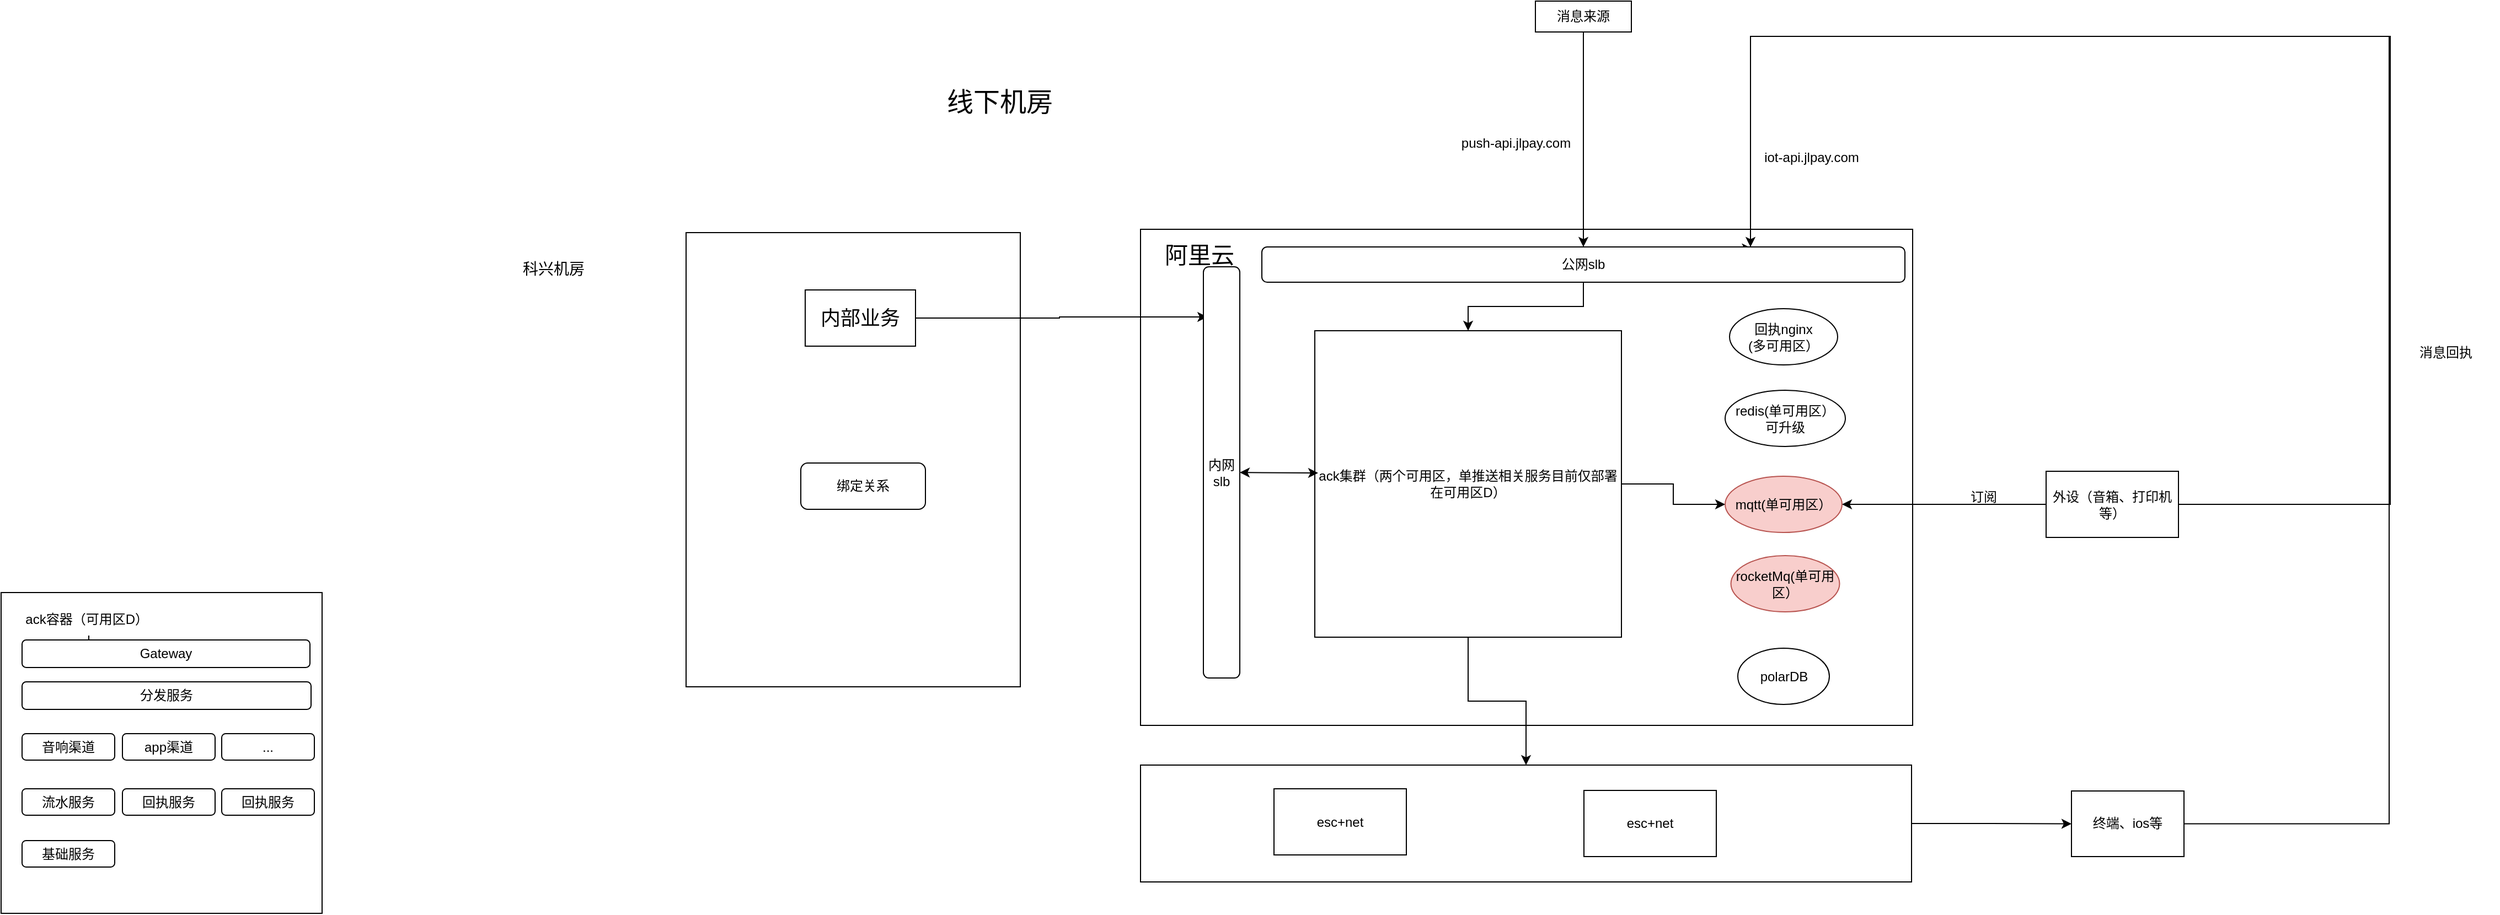 <mxfile version="21.0.2" type="github">
  <diagram name="第 1 页" id="MCr-TpRp9YQij4r24jKr">
    <mxGraphModel dx="4123" dy="975" grid="0" gridSize="10" guides="1" tooltips="1" connect="1" arrows="1" fold="1" page="1" pageScale="1" pageWidth="2339" pageHeight="3300" math="0" shadow="0">
      <root>
        <mxCell id="0" />
        <mxCell id="1" parent="0" />
        <mxCell id="zfmJjST6kK-W_wdBdOCa-31" value="" style="rounded=0;whiteSpace=wrap;html=1;fillColor=none;" vertex="1" parent="1">
          <mxGeometry x="-346" y="245" width="303" height="412" as="geometry" />
        </mxCell>
        <mxCell id="wj7ze2FspyCpMLqPtbik-46" value="" style="rounded=0;whiteSpace=wrap;html=1;fillStyle=auto;gradientColor=default;fillColor=none;" parent="1" vertex="1">
          <mxGeometry x="66" y="242" width="700" height="450" as="geometry" />
        </mxCell>
        <mxCell id="wj7ze2FspyCpMLqPtbik-3" value="" style="whiteSpace=wrap;html=1;aspect=fixed;" parent="1" vertex="1">
          <mxGeometry x="-967" y="571.5" width="291" height="291" as="geometry" />
        </mxCell>
        <mxCell id="wj7ze2FspyCpMLqPtbik-30" value="" style="edgeStyle=orthogonalEdgeStyle;rounded=0;orthogonalLoop=1;jettySize=auto;html=1;" parent="1" source="wj7ze2FspyCpMLqPtbik-4" target="wj7ze2FspyCpMLqPtbik-5" edge="1">
          <mxGeometry relative="1" as="geometry" />
        </mxCell>
        <mxCell id="wj7ze2FspyCpMLqPtbik-4" value="ack容器（可用区D）&amp;nbsp;" style="text;html=1;strokeColor=none;fillColor=none;align=center;verticalAlign=middle;whiteSpace=wrap;rounded=0;" parent="1" vertex="1">
          <mxGeometry x="-967" y="580.5" width="159" height="30" as="geometry" />
        </mxCell>
        <mxCell id="wj7ze2FspyCpMLqPtbik-5" value="Gateway" style="rounded=1;whiteSpace=wrap;html=1;" parent="1" vertex="1">
          <mxGeometry x="-948" y="614.5" width="261" height="25" as="geometry" />
        </mxCell>
        <mxCell id="wj7ze2FspyCpMLqPtbik-6" value="分发服务" style="rounded=1;whiteSpace=wrap;html=1;" parent="1" vertex="1">
          <mxGeometry x="-948" y="652.5" width="262" height="25" as="geometry" />
        </mxCell>
        <mxCell id="wj7ze2FspyCpMLqPtbik-7" value="音响渠道" style="rounded=1;whiteSpace=wrap;html=1;" parent="1" vertex="1">
          <mxGeometry x="-948" y="699.5" width="84" height="24" as="geometry" />
        </mxCell>
        <mxCell id="wj7ze2FspyCpMLqPtbik-8" value="app渠道" style="rounded=1;whiteSpace=wrap;html=1;" parent="1" vertex="1">
          <mxGeometry x="-857" y="699.5" width="84" height="24" as="geometry" />
        </mxCell>
        <mxCell id="wj7ze2FspyCpMLqPtbik-11" value="..." style="rounded=1;whiteSpace=wrap;html=1;" parent="1" vertex="1">
          <mxGeometry x="-767" y="699.5" width="84" height="24" as="geometry" />
        </mxCell>
        <mxCell id="wj7ze2FspyCpMLqPtbik-15" value="流水服务" style="rounded=1;whiteSpace=wrap;html=1;" parent="1" vertex="1">
          <mxGeometry x="-948" y="749.5" width="84" height="24" as="geometry" />
        </mxCell>
        <mxCell id="wj7ze2FspyCpMLqPtbik-16" value="回执服务" style="rounded=1;whiteSpace=wrap;html=1;" parent="1" vertex="1">
          <mxGeometry x="-857" y="749.5" width="84" height="24" as="geometry" />
        </mxCell>
        <mxCell id="wj7ze2FspyCpMLqPtbik-17" value="回执服务" style="rounded=1;whiteSpace=wrap;html=1;" parent="1" vertex="1">
          <mxGeometry x="-767" y="749.5" width="84" height="24" as="geometry" />
        </mxCell>
        <mxCell id="wj7ze2FspyCpMLqPtbik-18" value="基础服务" style="rounded=1;whiteSpace=wrap;html=1;" parent="1" vertex="1">
          <mxGeometry x="-948" y="796.5" width="84" height="24" as="geometry" />
        </mxCell>
        <mxCell id="wj7ze2FspyCpMLqPtbik-48" value="线下机房" style="text;html=1;align=center;verticalAlign=middle;resizable=0;points=[];autosize=1;strokeColor=none;fillColor=none;fontSize=24;" parent="1" vertex="1">
          <mxGeometry x="-119" y="106" width="114" height="41" as="geometry" />
        </mxCell>
        <mxCell id="wj7ze2FspyCpMLqPtbik-49" value="&lt;font style=&quot;font-size: 21px;&quot;&gt;阿里云&lt;/font&gt;" style="text;html=1;align=center;verticalAlign=middle;resizable=0;points=[];autosize=1;strokeColor=none;fillColor=none;fontSize=25;" parent="1" vertex="1">
          <mxGeometry x="78" y="242" width="81" height="42" as="geometry" />
        </mxCell>
        <mxCell id="wj7ze2FspyCpMLqPtbik-59" style="edgeStyle=orthogonalEdgeStyle;rounded=0;orthogonalLoop=1;jettySize=auto;html=1;exitX=0.5;exitY=1;exitDx=0;exitDy=0;" parent="1" edge="1">
          <mxGeometry relative="1" as="geometry">
            <mxPoint x="1289" y="652" as="sourcePoint" />
            <mxPoint x="1289" y="652" as="targetPoint" />
          </mxGeometry>
        </mxCell>
        <mxCell id="wj7ze2FspyCpMLqPtbik-63" value="polarDB" style="ellipse;whiteSpace=wrap;html=1;" parent="1" vertex="1">
          <mxGeometry x="607.5" y="622" width="83" height="51" as="geometry" />
        </mxCell>
        <mxCell id="wj7ze2FspyCpMLqPtbik-64" value="redis(单可用区）&lt;br&gt;可升级" style="ellipse;whiteSpace=wrap;html=1;" parent="1" vertex="1">
          <mxGeometry x="596" y="388" width="109" height="51" as="geometry" />
        </mxCell>
        <mxCell id="wj7ze2FspyCpMLqPtbik-72" value="绑定关系" style="rounded=1;whiteSpace=wrap;html=1;" parent="1" vertex="1">
          <mxGeometry x="-242" y="454" width="113" height="42" as="geometry" />
        </mxCell>
        <mxCell id="wj7ze2FspyCpMLqPtbik-74" value="rocketMq(单可用区）" style="ellipse;whiteSpace=wrap;html=1;fillColor=#f8cecc;strokeColor=#b85450;" parent="1" vertex="1">
          <mxGeometry x="601.25" y="538" width="98.5" height="51" as="geometry" />
        </mxCell>
        <mxCell id="wj7ze2FspyCpMLqPtbik-75" style="edgeStyle=orthogonalEdgeStyle;rounded=0;orthogonalLoop=1;jettySize=auto;html=1;exitX=0.5;exitY=1;exitDx=0;exitDy=0;" parent="1" edge="1">
          <mxGeometry relative="1" as="geometry">
            <mxPoint x="1289" y="652" as="sourcePoint" />
            <mxPoint x="1289" y="652" as="targetPoint" />
          </mxGeometry>
        </mxCell>
        <mxCell id="wj7ze2FspyCpMLqPtbik-88" value="mqtt(单可用区）" style="ellipse;whiteSpace=wrap;html=1;fillColor=#f8cecc;strokeColor=#b85450;" parent="1" vertex="1">
          <mxGeometry x="596" y="466" width="106" height="51" as="geometry" />
        </mxCell>
        <mxCell id="wj7ze2FspyCpMLqPtbik-89" value="回执nginx&lt;br&gt;(多可用区）" style="ellipse;whiteSpace=wrap;html=1;" parent="1" vertex="1">
          <mxGeometry x="600" y="314" width="98" height="51" as="geometry" />
        </mxCell>
        <mxCell id="zfmJjST6kK-W_wdBdOCa-30" style="edgeStyle=orthogonalEdgeStyle;rounded=0;orthogonalLoop=1;jettySize=auto;html=1;entryX=0.109;entryY=0.122;entryDx=0;entryDy=0;entryPerimeter=0;" edge="1" parent="1" source="wj7ze2FspyCpMLqPtbik-71" target="zfmJjST6kK-W_wdBdOCa-6">
          <mxGeometry relative="1" as="geometry" />
        </mxCell>
        <mxCell id="wj7ze2FspyCpMLqPtbik-71" value="&lt;span style=&quot;font-size: 18px;&quot;&gt;内部业务&lt;/span&gt;" style="rounded=0;whiteSpace=wrap;html=1;" parent="1" vertex="1">
          <mxGeometry x="-238" y="297" width="100" height="51" as="geometry" />
        </mxCell>
        <mxCell id="zfmJjST6kK-W_wdBdOCa-25" style="edgeStyle=orthogonalEdgeStyle;rounded=0;orthogonalLoop=1;jettySize=auto;html=1;entryX=0.762;entryY=0.044;entryDx=0;entryDy=0;entryPerimeter=0;" edge="1" parent="1" source="wj7ze2FspyCpMLqPtbik-105" target="zfmJjST6kK-W_wdBdOCa-2">
          <mxGeometry relative="1" as="geometry">
            <Array as="points">
              <mxPoint x="1199" y="492" />
              <mxPoint x="1199" y="67" />
              <mxPoint x="619" y="67" />
              <mxPoint x="619" y="259" />
            </Array>
          </mxGeometry>
        </mxCell>
        <mxCell id="zfmJjST6kK-W_wdBdOCa-34" style="edgeStyle=orthogonalEdgeStyle;rounded=0;orthogonalLoop=1;jettySize=auto;html=1;entryX=1;entryY=0.5;entryDx=0;entryDy=0;" edge="1" parent="1" source="wj7ze2FspyCpMLqPtbik-105" target="wj7ze2FspyCpMLqPtbik-88">
          <mxGeometry relative="1" as="geometry" />
        </mxCell>
        <mxCell id="wj7ze2FspyCpMLqPtbik-105" value="外设（音箱、打印机等）" style="whiteSpace=wrap;html=1;" parent="1" vertex="1">
          <mxGeometry x="887" y="461.5" width="120" height="60" as="geometry" />
        </mxCell>
        <mxCell id="zfmJjST6kK-W_wdBdOCa-4" style="edgeStyle=orthogonalEdgeStyle;rounded=0;orthogonalLoop=1;jettySize=auto;html=1;entryX=0.5;entryY=0;entryDx=0;entryDy=0;" edge="1" parent="1" source="wj7ze2FspyCpMLqPtbik-109" target="zfmJjST6kK-W_wdBdOCa-2">
          <mxGeometry relative="1" as="geometry" />
        </mxCell>
        <mxCell id="wj7ze2FspyCpMLqPtbik-109" value="消息来源" style="rounded=0;whiteSpace=wrap;html=1;" parent="1" vertex="1">
          <mxGeometry x="424" y="35" width="87" height="28" as="geometry" />
        </mxCell>
        <mxCell id="zfmJjST6kK-W_wdBdOCa-12" style="edgeStyle=orthogonalEdgeStyle;rounded=0;orthogonalLoop=1;jettySize=auto;html=1;" edge="1" parent="1" source="zfmJjST6kK-W_wdBdOCa-2" target="zfmJjST6kK-W_wdBdOCa-7">
          <mxGeometry relative="1" as="geometry" />
        </mxCell>
        <mxCell id="zfmJjST6kK-W_wdBdOCa-2" value="公网slb" style="rounded=1;whiteSpace=wrap;html=1;" vertex="1" parent="1">
          <mxGeometry x="176" y="258" width="583" height="32" as="geometry" />
        </mxCell>
        <mxCell id="zfmJjST6kK-W_wdBdOCa-5" value="push-api.jlpay.com" style="text;html=1;align=center;verticalAlign=middle;resizable=0;points=[];autosize=1;strokeColor=none;fillColor=none;" vertex="1" parent="1">
          <mxGeometry x="347" y="151" width="117" height="26" as="geometry" />
        </mxCell>
        <mxCell id="zfmJjST6kK-W_wdBdOCa-6" value="内网slb" style="rounded=1;whiteSpace=wrap;html=1;" vertex="1" parent="1">
          <mxGeometry x="123" y="276" width="33" height="373" as="geometry" />
        </mxCell>
        <mxCell id="zfmJjST6kK-W_wdBdOCa-13" style="edgeStyle=orthogonalEdgeStyle;rounded=0;orthogonalLoop=1;jettySize=auto;html=1;exitX=1;exitY=0.5;exitDx=0;exitDy=0;" edge="1" parent="1" source="zfmJjST6kK-W_wdBdOCa-7" target="wj7ze2FspyCpMLqPtbik-88">
          <mxGeometry relative="1" as="geometry" />
        </mxCell>
        <mxCell id="zfmJjST6kK-W_wdBdOCa-18" style="edgeStyle=orthogonalEdgeStyle;rounded=0;orthogonalLoop=1;jettySize=auto;html=1;exitX=0.5;exitY=1;exitDx=0;exitDy=0;" edge="1" parent="1" source="zfmJjST6kK-W_wdBdOCa-7" target="zfmJjST6kK-W_wdBdOCa-15">
          <mxGeometry relative="1" as="geometry" />
        </mxCell>
        <mxCell id="zfmJjST6kK-W_wdBdOCa-7" value="ack集群（两个可用区，单推送相关服务目前仅部署在可用区D）" style="whiteSpace=wrap;html=1;aspect=fixed;" vertex="1" parent="1">
          <mxGeometry x="224" y="334" width="278" height="278" as="geometry" />
        </mxCell>
        <mxCell id="zfmJjST6kK-W_wdBdOCa-11" value="" style="endArrow=classic;startArrow=classic;html=1;rounded=0;" edge="1" parent="1" source="zfmJjST6kK-W_wdBdOCa-6">
          <mxGeometry width="50" height="50" relative="1" as="geometry">
            <mxPoint x="594" y="571" as="sourcePoint" />
            <mxPoint x="227" y="463" as="targetPoint" />
          </mxGeometry>
        </mxCell>
        <mxCell id="zfmJjST6kK-W_wdBdOCa-20" style="edgeStyle=orthogonalEdgeStyle;rounded=0;orthogonalLoop=1;jettySize=auto;html=1;" edge="1" parent="1" source="zfmJjST6kK-W_wdBdOCa-15" target="zfmJjST6kK-W_wdBdOCa-19">
          <mxGeometry relative="1" as="geometry" />
        </mxCell>
        <mxCell id="zfmJjST6kK-W_wdBdOCa-15" value="" style="rounded=0;whiteSpace=wrap;html=1;" vertex="1" parent="1">
          <mxGeometry x="66" y="728" width="699" height="106" as="geometry" />
        </mxCell>
        <mxCell id="zfmJjST6kK-W_wdBdOCa-16" value="esc+net" style="rounded=0;whiteSpace=wrap;html=1;" vertex="1" parent="1">
          <mxGeometry x="187" y="749.5" width="120" height="60" as="geometry" />
        </mxCell>
        <mxCell id="zfmJjST6kK-W_wdBdOCa-17" value="esc+net" style="rounded=0;whiteSpace=wrap;html=1;" vertex="1" parent="1">
          <mxGeometry x="468" y="751" width="120" height="60" as="geometry" />
        </mxCell>
        <mxCell id="zfmJjST6kK-W_wdBdOCa-24" style="edgeStyle=orthogonalEdgeStyle;rounded=0;orthogonalLoop=1;jettySize=auto;html=1;" edge="1" parent="1" source="zfmJjST6kK-W_wdBdOCa-19" target="zfmJjST6kK-W_wdBdOCa-2">
          <mxGeometry relative="1" as="geometry">
            <mxPoint x="1306.6" y="334.6" as="targetPoint" />
            <Array as="points">
              <mxPoint x="1198" y="781" />
              <mxPoint x="1198" y="67" />
              <mxPoint x="619" y="67" />
            </Array>
          </mxGeometry>
        </mxCell>
        <mxCell id="zfmJjST6kK-W_wdBdOCa-19" value="终端、ios等" style="rounded=0;whiteSpace=wrap;html=1;" vertex="1" parent="1">
          <mxGeometry x="910" y="751.5" width="102" height="59.5" as="geometry" />
        </mxCell>
        <mxCell id="zfmJjST6kK-W_wdBdOCa-26" value="iot-api.jlpay.com" style="text;html=1;align=center;verticalAlign=middle;resizable=0;points=[];autosize=1;strokeColor=none;fillColor=none;" vertex="1" parent="1">
          <mxGeometry x="622" y="164" width="104" height="26" as="geometry" />
        </mxCell>
        <mxCell id="zfmJjST6kK-W_wdBdOCa-27" value="消息回执" style="text;html=1;align=center;verticalAlign=middle;resizable=0;points=[];autosize=1;strokeColor=none;fillColor=none;" vertex="1" parent="1">
          <mxGeometry x="1216" y="341" width="66" height="26" as="geometry" />
        </mxCell>
        <mxCell id="zfmJjST6kK-W_wdBdOCa-32" value="&lt;font style=&quot;font-size: 14px;&quot;&gt;科兴机房&lt;/font&gt;" style="text;html=1;strokeColor=none;fillColor=none;align=center;verticalAlign=middle;whiteSpace=wrap;rounded=0;" vertex="1" parent="1">
          <mxGeometry x="-496" y="263" width="60" height="30" as="geometry" />
        </mxCell>
        <mxCell id="zfmJjST6kK-W_wdBdOCa-35" value="订阅" style="text;html=1;align=center;verticalAlign=middle;resizable=0;points=[];autosize=1;strokeColor=none;fillColor=none;" vertex="1" parent="1">
          <mxGeometry x="809" y="472" width="42" height="26" as="geometry" />
        </mxCell>
      </root>
    </mxGraphModel>
  </diagram>
</mxfile>
